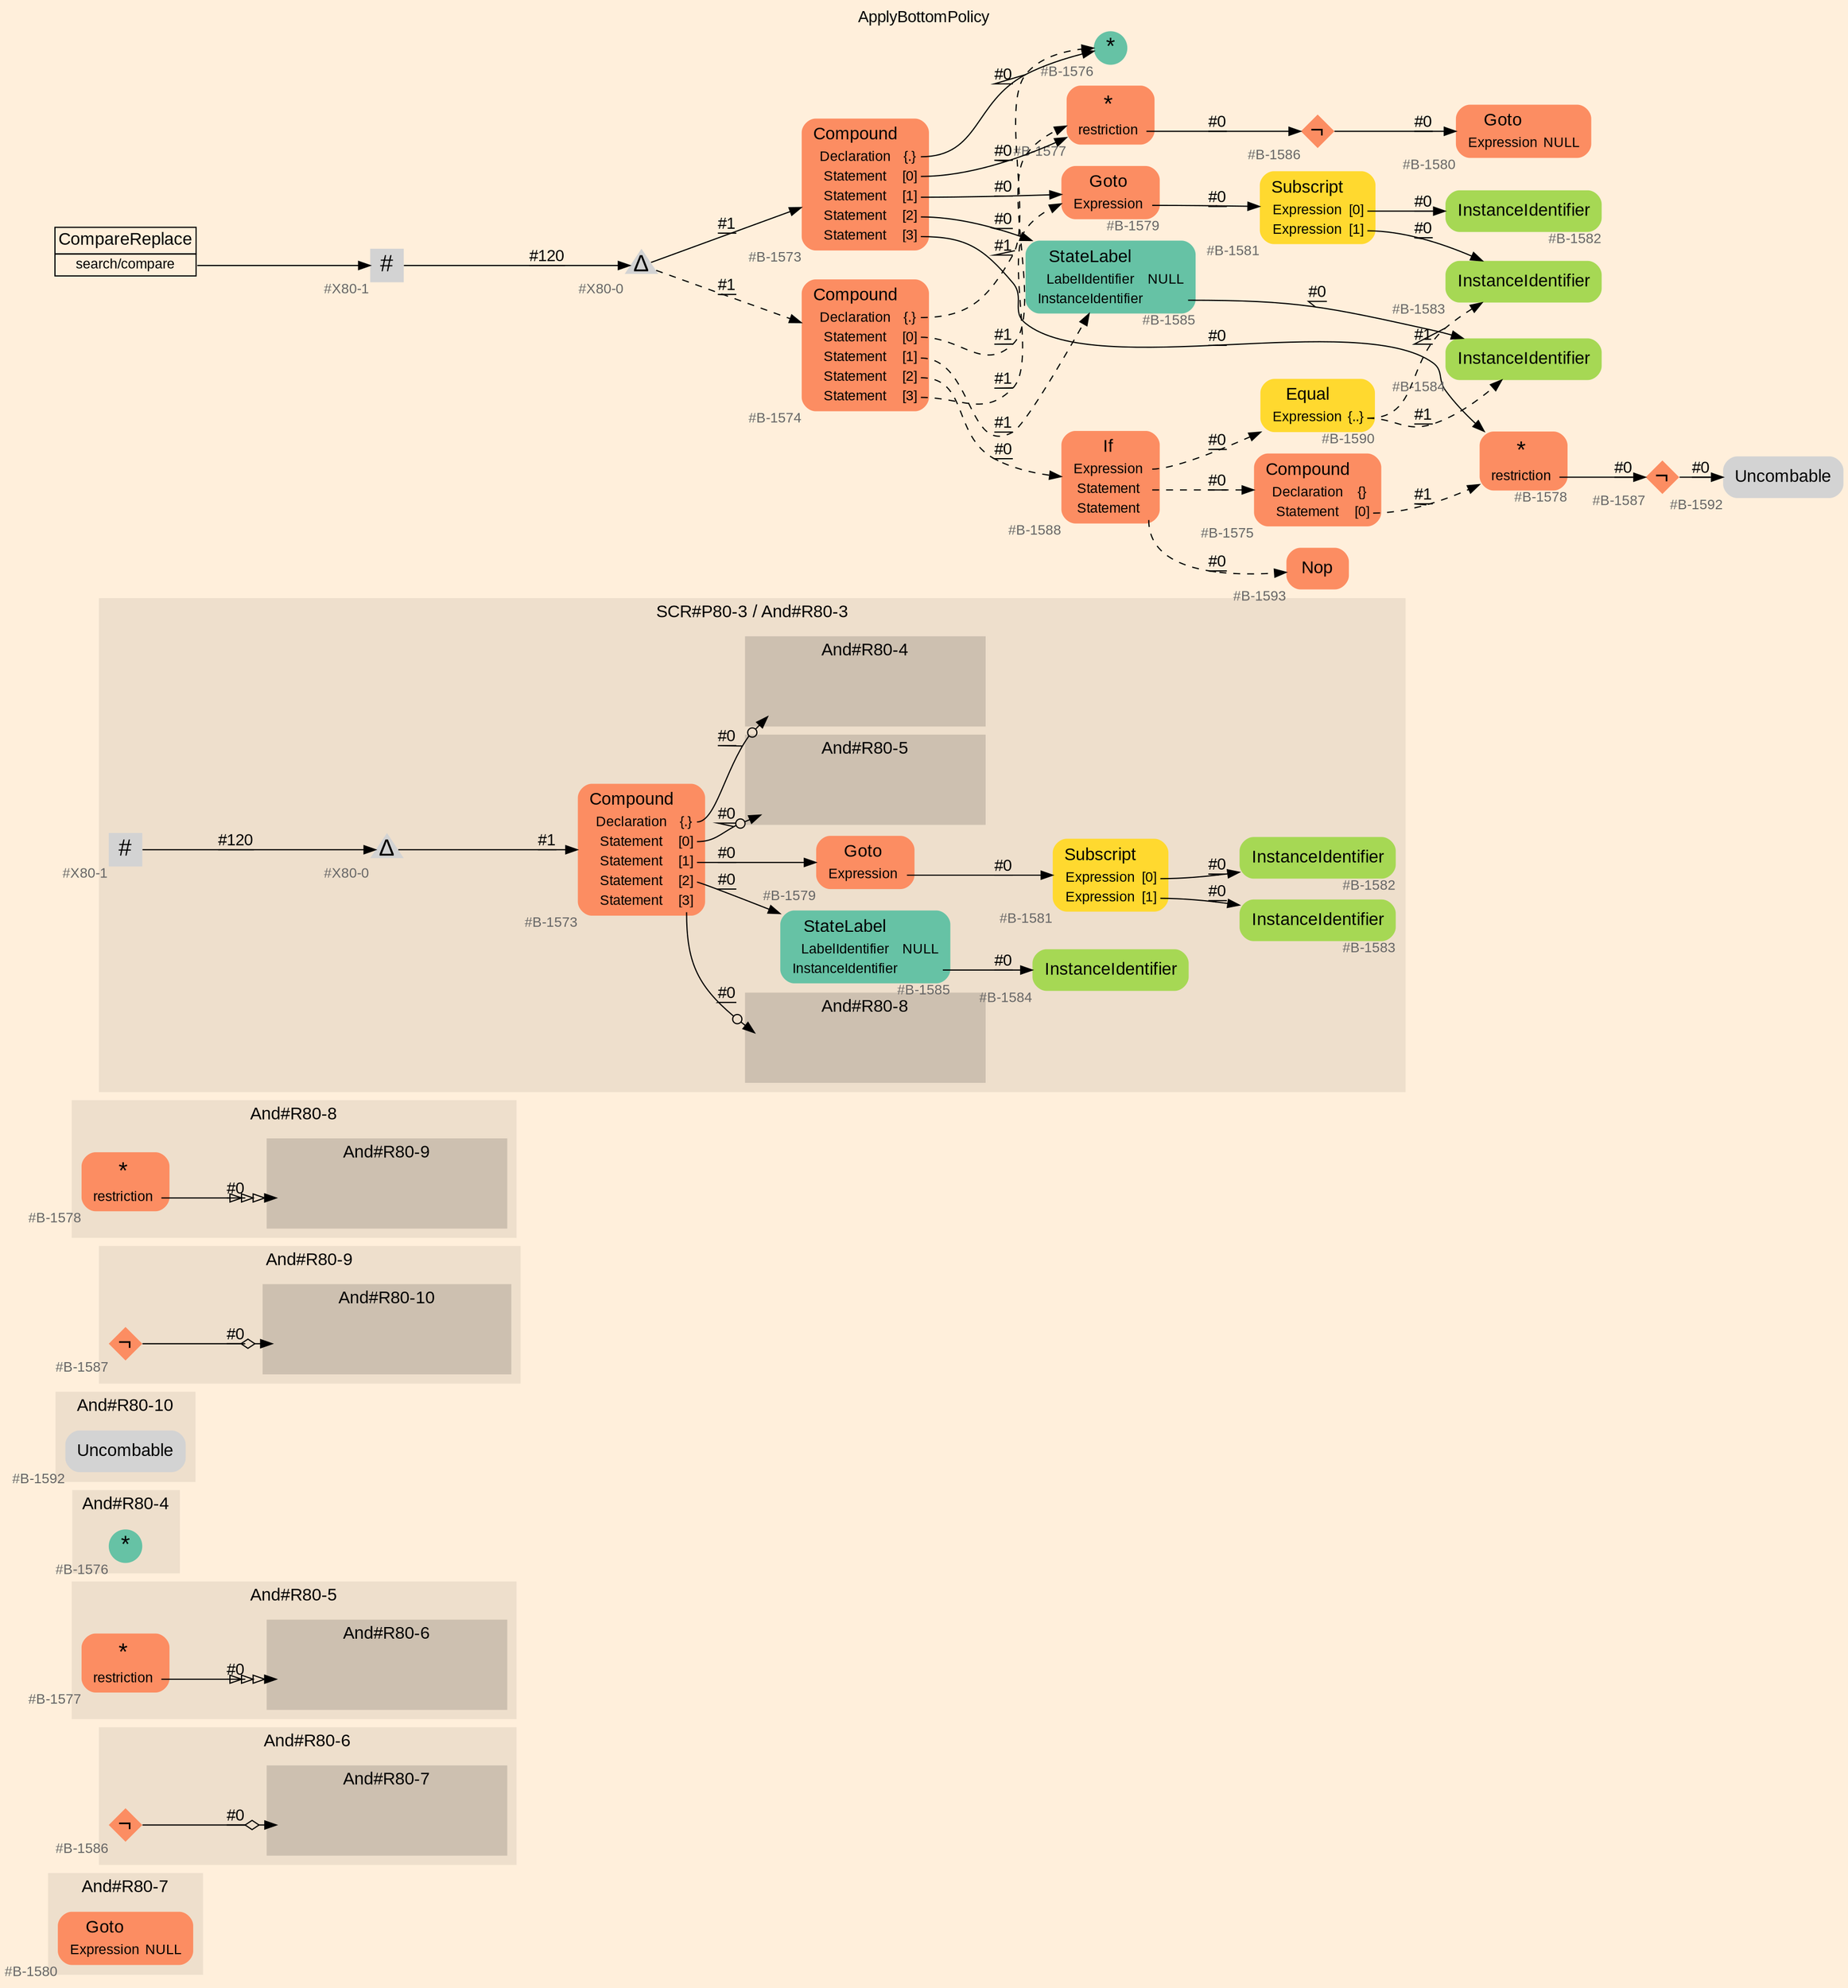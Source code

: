 digraph "ApplyBottomPolicy" {
label = "ApplyBottomPolicy"
labelloc = t
graph [
    rankdir = "LR"
    ranksep = 0.3
    bgcolor = antiquewhite1
    color = black
    fontcolor = black
    fontname = "Arial"
];
node [
    fontname = "Arial"
];
edge [
    fontname = "Arial"
];

// -------------------- figure And#R80-7 --------------------
// -------- region And#R80-7 ----------
subgraph "clusterAnd#R80-7" {
    label = "And#R80-7"
    style = "filled"
    color = antiquewhite2
    fontsize = "15"
    // -------- block And#R80-7/#B-1580 ----------
    "And#R80-7/#B-1580" [
        fillcolor = "/set28/2"
        xlabel = "#B-1580"
        fontsize = "12"
        fontcolor = grey40
        shape = "plaintext"
        label = <<TABLE BORDER="0" CELLBORDER="0" CELLSPACING="0">
         <TR><TD><FONT COLOR="black" POINT-SIZE="15">Goto</FONT></TD></TR>
         <TR><TD><FONT COLOR="black" POINT-SIZE="12">Expression</FONT></TD><TD PORT="port0"><FONT COLOR="black" POINT-SIZE="12">NULL</FONT></TD></TR>
        </TABLE>>
        style = "rounded,filled"
    ];
    
}


// -------------------- figure And#R80-6 --------------------
// -------- region And#R80-6 ----------
subgraph "clusterAnd#R80-6" {
    label = "And#R80-6"
    style = "filled"
    color = antiquewhite2
    fontsize = "15"
    // -------- block And#R80-6/#B-1586 ----------
    "And#R80-6/#B-1586" [
        fillcolor = "/set28/2"
        xlabel = "#B-1586"
        fontsize = "12"
        fontcolor = grey40
        shape = "diamond"
        label = <<FONT COLOR="black" POINT-SIZE="20">¬</FONT>>
        style = "filled"
        penwidth = 0.0
        fixedsize = true
        width = 0.4
        height = 0.4
    ];
    
    // -------- region And#R80-6/And#R80-7 ----------
    subgraph "clusterAnd#R80-6/And#R80-7" {
        label = "And#R80-7"
        style = "filled"
        color = antiquewhite3
        fontsize = "15"
        // -------- block And#R80-6/And#R80-7/#B-1580 ----------
        "And#R80-6/And#R80-7/#B-1580" [
            fillcolor = "/set28/2"
            xlabel = "#B-1580"
            fontsize = "12"
            fontcolor = grey40
            shape = "none"
            style = "invisible"
        ];
        
    }
    
}

"And#R80-6/#B-1586" -> "And#R80-6/And#R80-7/#B-1580" [
    arrowhead="normalnoneodiamond"
    label = "#0"
    decorate = true
    color = black
    fontcolor = black
];


// -------------------- figure And#R80-5 --------------------
// -------- region And#R80-5 ----------
subgraph "clusterAnd#R80-5" {
    label = "And#R80-5"
    style = "filled"
    color = antiquewhite2
    fontsize = "15"
    // -------- block And#R80-5/#B-1577 ----------
    "And#R80-5/#B-1577" [
        fillcolor = "/set28/2"
        xlabel = "#B-1577"
        fontsize = "12"
        fontcolor = grey40
        shape = "plaintext"
        label = <<TABLE BORDER="0" CELLBORDER="0" CELLSPACING="0">
         <TR><TD><FONT COLOR="black" POINT-SIZE="20">*</FONT></TD></TR>
         <TR><TD><FONT COLOR="black" POINT-SIZE="12">restriction</FONT></TD><TD PORT="port0"></TD></TR>
        </TABLE>>
        style = "rounded,filled"
    ];
    
    // -------- region And#R80-5/And#R80-6 ----------
    subgraph "clusterAnd#R80-5/And#R80-6" {
        label = "And#R80-6"
        style = "filled"
        color = antiquewhite3
        fontsize = "15"
        // -------- block And#R80-5/And#R80-6/#B-1586 ----------
        "And#R80-5/And#R80-6/#B-1586" [
            fillcolor = "/set28/2"
            xlabel = "#B-1586"
            fontsize = "12"
            fontcolor = grey40
            shape = "none"
            style = "invisible"
        ];
        
    }
    
}

"And#R80-5/#B-1577":port0 -> "And#R80-5/And#R80-6/#B-1586" [
    arrowhead="normalonormalonormalonormal"
    label = "#0"
    decorate = true
    color = black
    fontcolor = black
];


// -------------------- figure And#R80-4 --------------------
// -------- region And#R80-4 ----------
subgraph "clusterAnd#R80-4" {
    label = "And#R80-4"
    style = "filled"
    color = antiquewhite2
    fontsize = "15"
    // -------- block And#R80-4/#B-1576 ----------
    "And#R80-4/#B-1576" [
        fillcolor = "/set28/1"
        xlabel = "#B-1576"
        fontsize = "12"
        fontcolor = grey40
        shape = "circle"
        label = <<FONT COLOR="black" POINT-SIZE="20">*</FONT>>
        style = "filled"
        penwidth = 0.0
        fixedsize = true
        width = 0.4
        height = 0.4
    ];
    
}


// -------------------- figure And#R80-10 --------------------
// -------- region And#R80-10 ----------
subgraph "clusterAnd#R80-10" {
    label = "And#R80-10"
    style = "filled"
    color = antiquewhite2
    fontsize = "15"
    // -------- block And#R80-10/#B-1592 ----------
    "And#R80-10/#B-1592" [
        xlabel = "#B-1592"
        fontsize = "12"
        fontcolor = grey40
        shape = "plaintext"
        label = <<TABLE BORDER="0" CELLBORDER="0" CELLSPACING="0">
         <TR><TD><FONT COLOR="black" POINT-SIZE="15">Uncombable</FONT></TD></TR>
        </TABLE>>
        style = "rounded,filled"
    ];
    
}


// -------------------- figure And#R80-9 --------------------
// -------- region And#R80-9 ----------
subgraph "clusterAnd#R80-9" {
    label = "And#R80-9"
    style = "filled"
    color = antiquewhite2
    fontsize = "15"
    // -------- block And#R80-9/#B-1587 ----------
    "And#R80-9/#B-1587" [
        fillcolor = "/set28/2"
        xlabel = "#B-1587"
        fontsize = "12"
        fontcolor = grey40
        shape = "diamond"
        label = <<FONT COLOR="black" POINT-SIZE="20">¬</FONT>>
        style = "filled"
        penwidth = 0.0
        fixedsize = true
        width = 0.4
        height = 0.4
    ];
    
    // -------- region And#R80-9/And#R80-10 ----------
    subgraph "clusterAnd#R80-9/And#R80-10" {
        label = "And#R80-10"
        style = "filled"
        color = antiquewhite3
        fontsize = "15"
        // -------- block And#R80-9/And#R80-10/#B-1592 ----------
        "And#R80-9/And#R80-10/#B-1592" [
            xlabel = "#B-1592"
            fontsize = "12"
            fontcolor = grey40
            shape = "none"
            style = "invisible"
        ];
        
    }
    
}

"And#R80-9/#B-1587" -> "And#R80-9/And#R80-10/#B-1592" [
    arrowhead="normalnoneodiamond"
    label = "#0"
    decorate = true
    color = black
    fontcolor = black
];


// -------------------- figure And#R80-8 --------------------
// -------- region And#R80-8 ----------
subgraph "clusterAnd#R80-8" {
    label = "And#R80-8"
    style = "filled"
    color = antiquewhite2
    fontsize = "15"
    // -------- block And#R80-8/#B-1578 ----------
    "And#R80-8/#B-1578" [
        fillcolor = "/set28/2"
        xlabel = "#B-1578"
        fontsize = "12"
        fontcolor = grey40
        shape = "plaintext"
        label = <<TABLE BORDER="0" CELLBORDER="0" CELLSPACING="0">
         <TR><TD><FONT COLOR="black" POINT-SIZE="20">*</FONT></TD></TR>
         <TR><TD><FONT COLOR="black" POINT-SIZE="12">restriction</FONT></TD><TD PORT="port0"></TD></TR>
        </TABLE>>
        style = "rounded,filled"
    ];
    
    // -------- region And#R80-8/And#R80-9 ----------
    subgraph "clusterAnd#R80-8/And#R80-9" {
        label = "And#R80-9"
        style = "filled"
        color = antiquewhite3
        fontsize = "15"
        // -------- block And#R80-8/And#R80-9/#B-1587 ----------
        "And#R80-8/And#R80-9/#B-1587" [
            fillcolor = "/set28/2"
            xlabel = "#B-1587"
            fontsize = "12"
            fontcolor = grey40
            shape = "none"
            style = "invisible"
        ];
        
    }
    
}

"And#R80-8/#B-1578":port0 -> "And#R80-8/And#R80-9/#B-1587" [
    arrowhead="normalonormalonormalonormal"
    label = "#0"
    decorate = true
    color = black
    fontcolor = black
];


// -------------------- figure And#R80-3 --------------------
// -------- region And#R80-3 ----------
subgraph "clusterAnd#R80-3" {
    label = "SCR#P80-3 / And#R80-3"
    style = "filled"
    color = antiquewhite2
    fontsize = "15"
    // -------- block And#R80-3/#X80-0 ----------
    "And#R80-3/#X80-0" [
        xlabel = "#X80-0"
        fontsize = "12"
        fontcolor = grey40
        shape = "triangle"
        label = <<FONT COLOR="black" POINT-SIZE="20">Δ</FONT>>
        style = "filled"
        penwidth = 0.0
        fixedsize = true
        width = 0.4
        height = 0.4
    ];
    
    // -------- block And#R80-3/#B-1582 ----------
    "And#R80-3/#B-1582" [
        fillcolor = "/set28/5"
        xlabel = "#B-1582"
        fontsize = "12"
        fontcolor = grey40
        shape = "plaintext"
        label = <<TABLE BORDER="0" CELLBORDER="0" CELLSPACING="0">
         <TR><TD><FONT COLOR="black" POINT-SIZE="15">InstanceIdentifier</FONT></TD></TR>
        </TABLE>>
        style = "rounded,filled"
    ];
    
    // -------- block And#R80-3/#B-1583 ----------
    "And#R80-3/#B-1583" [
        fillcolor = "/set28/5"
        xlabel = "#B-1583"
        fontsize = "12"
        fontcolor = grey40
        shape = "plaintext"
        label = <<TABLE BORDER="0" CELLBORDER="0" CELLSPACING="0">
         <TR><TD><FONT COLOR="black" POINT-SIZE="15">InstanceIdentifier</FONT></TD></TR>
        </TABLE>>
        style = "rounded,filled"
    ];
    
    // -------- block And#R80-3/#B-1584 ----------
    "And#R80-3/#B-1584" [
        fillcolor = "/set28/5"
        xlabel = "#B-1584"
        fontsize = "12"
        fontcolor = grey40
        shape = "plaintext"
        label = <<TABLE BORDER="0" CELLBORDER="0" CELLSPACING="0">
         <TR><TD><FONT COLOR="black" POINT-SIZE="15">InstanceIdentifier</FONT></TD></TR>
        </TABLE>>
        style = "rounded,filled"
    ];
    
    // -------- block And#R80-3/#B-1579 ----------
    "And#R80-3/#B-1579" [
        fillcolor = "/set28/2"
        xlabel = "#B-1579"
        fontsize = "12"
        fontcolor = grey40
        shape = "plaintext"
        label = <<TABLE BORDER="0" CELLBORDER="0" CELLSPACING="0">
         <TR><TD><FONT COLOR="black" POINT-SIZE="15">Goto</FONT></TD></TR>
         <TR><TD><FONT COLOR="black" POINT-SIZE="12">Expression</FONT></TD><TD PORT="port0"></TD></TR>
        </TABLE>>
        style = "rounded,filled"
    ];
    
    // -------- block And#R80-3/#B-1581 ----------
    "And#R80-3/#B-1581" [
        fillcolor = "/set28/6"
        xlabel = "#B-1581"
        fontsize = "12"
        fontcolor = grey40
        shape = "plaintext"
        label = <<TABLE BORDER="0" CELLBORDER="0" CELLSPACING="0">
         <TR><TD><FONT COLOR="black" POINT-SIZE="15">Subscript</FONT></TD></TR>
         <TR><TD><FONT COLOR="black" POINT-SIZE="12">Expression</FONT></TD><TD PORT="port0"><FONT COLOR="black" POINT-SIZE="12">[0]</FONT></TD></TR>
         <TR><TD><FONT COLOR="black" POINT-SIZE="12">Expression</FONT></TD><TD PORT="port1"><FONT COLOR="black" POINT-SIZE="12">[1]</FONT></TD></TR>
        </TABLE>>
        style = "rounded,filled"
    ];
    
    // -------- block And#R80-3/#X80-1 ----------
    "And#R80-3/#X80-1" [
        xlabel = "#X80-1"
        fontsize = "12"
        fontcolor = grey40
        shape = "square"
        label = <<FONT COLOR="black" POINT-SIZE="20">#</FONT>>
        style = "filled"
        penwidth = 0.0
        fixedsize = true
        width = 0.4
        height = 0.4
    ];
    
    // -------- block And#R80-3/#B-1573 ----------
    "And#R80-3/#B-1573" [
        fillcolor = "/set28/2"
        xlabel = "#B-1573"
        fontsize = "12"
        fontcolor = grey40
        shape = "plaintext"
        label = <<TABLE BORDER="0" CELLBORDER="0" CELLSPACING="0">
         <TR><TD><FONT COLOR="black" POINT-SIZE="15">Compound</FONT></TD></TR>
         <TR><TD><FONT COLOR="black" POINT-SIZE="12">Declaration</FONT></TD><TD PORT="port0"><FONT COLOR="black" POINT-SIZE="12">{.}</FONT></TD></TR>
         <TR><TD><FONT COLOR="black" POINT-SIZE="12">Statement</FONT></TD><TD PORT="port1"><FONT COLOR="black" POINT-SIZE="12">[0]</FONT></TD></TR>
         <TR><TD><FONT COLOR="black" POINT-SIZE="12">Statement</FONT></TD><TD PORT="port2"><FONT COLOR="black" POINT-SIZE="12">[1]</FONT></TD></TR>
         <TR><TD><FONT COLOR="black" POINT-SIZE="12">Statement</FONT></TD><TD PORT="port3"><FONT COLOR="black" POINT-SIZE="12">[2]</FONT></TD></TR>
         <TR><TD><FONT COLOR="black" POINT-SIZE="12">Statement</FONT></TD><TD PORT="port4"><FONT COLOR="black" POINT-SIZE="12">[3]</FONT></TD></TR>
        </TABLE>>
        style = "rounded,filled"
    ];
    
    // -------- block And#R80-3/#B-1585 ----------
    "And#R80-3/#B-1585" [
        fillcolor = "/set28/1"
        xlabel = "#B-1585"
        fontsize = "12"
        fontcolor = grey40
        shape = "plaintext"
        label = <<TABLE BORDER="0" CELLBORDER="0" CELLSPACING="0">
         <TR><TD><FONT COLOR="black" POINT-SIZE="15">StateLabel</FONT></TD></TR>
         <TR><TD><FONT COLOR="black" POINT-SIZE="12">LabelIdentifier</FONT></TD><TD PORT="port0"><FONT COLOR="black" POINT-SIZE="12">NULL</FONT></TD></TR>
         <TR><TD><FONT COLOR="black" POINT-SIZE="12">InstanceIdentifier</FONT></TD><TD PORT="port1"></TD></TR>
        </TABLE>>
        style = "rounded,filled"
    ];
    
    // -------- region And#R80-3/And#R80-4 ----------
    subgraph "clusterAnd#R80-3/And#R80-4" {
        label = "And#R80-4"
        style = "filled"
        color = antiquewhite3
        fontsize = "15"
        // -------- block And#R80-3/And#R80-4/#B-1576 ----------
        "And#R80-3/And#R80-4/#B-1576" [
            fillcolor = "/set28/1"
            xlabel = "#B-1576"
            fontsize = "12"
            fontcolor = grey40
            shape = "none"
            style = "invisible"
        ];
        
    }
    
    // -------- region And#R80-3/And#R80-5 ----------
    subgraph "clusterAnd#R80-3/And#R80-5" {
        label = "And#R80-5"
        style = "filled"
        color = antiquewhite3
        fontsize = "15"
        // -------- block And#R80-3/And#R80-5/#B-1577 ----------
        "And#R80-3/And#R80-5/#B-1577" [
            fillcolor = "/set28/2"
            xlabel = "#B-1577"
            fontsize = "12"
            fontcolor = grey40
            shape = "none"
            style = "invisible"
        ];
        
    }
    
    // -------- region And#R80-3/And#R80-8 ----------
    subgraph "clusterAnd#R80-3/And#R80-8" {
        label = "And#R80-8"
        style = "filled"
        color = antiquewhite3
        fontsize = "15"
        // -------- block And#R80-3/And#R80-8/#B-1578 ----------
        "And#R80-3/And#R80-8/#B-1578" [
            fillcolor = "/set28/2"
            xlabel = "#B-1578"
            fontsize = "12"
            fontcolor = grey40
            shape = "none"
            style = "invisible"
        ];
        
    }
    
}

"And#R80-3/#X80-0" -> "And#R80-3/#B-1573" [
    label = "#1"
    decorate = true
    color = black
    fontcolor = black
];

"And#R80-3/#B-1579":port0 -> "And#R80-3/#B-1581" [
    label = "#0"
    decorate = true
    color = black
    fontcolor = black
];

"And#R80-3/#B-1581":port0 -> "And#R80-3/#B-1582" [
    label = "#0"
    decorate = true
    color = black
    fontcolor = black
];

"And#R80-3/#B-1581":port1 -> "And#R80-3/#B-1583" [
    label = "#0"
    decorate = true
    color = black
    fontcolor = black
];

"And#R80-3/#X80-1" -> "And#R80-3/#X80-0" [
    label = "#120"
    decorate = true
    color = black
    fontcolor = black
];

"And#R80-3/#B-1573":port0 -> "And#R80-3/And#R80-4/#B-1576" [
    arrowhead="normalnoneodot"
    label = "#0"
    decorate = true
    color = black
    fontcolor = black
];

"And#R80-3/#B-1573":port1 -> "And#R80-3/And#R80-5/#B-1577" [
    arrowhead="normalnoneodot"
    label = "#0"
    decorate = true
    color = black
    fontcolor = black
];

"And#R80-3/#B-1573":port2 -> "And#R80-3/#B-1579" [
    label = "#0"
    decorate = true
    color = black
    fontcolor = black
];

"And#R80-3/#B-1573":port3 -> "And#R80-3/#B-1585" [
    label = "#0"
    decorate = true
    color = black
    fontcolor = black
];

"And#R80-3/#B-1573":port4 -> "And#R80-3/And#R80-8/#B-1578" [
    arrowhead="normalnoneodot"
    label = "#0"
    decorate = true
    color = black
    fontcolor = black
];

"And#R80-3/#B-1585":port1 -> "And#R80-3/#B-1584" [
    label = "#0"
    decorate = true
    color = black
    fontcolor = black
];


// -------------------- transformation figure --------------------
// -------- block CR#X80-2 ----------
"CR#X80-2" [
    fillcolor = antiquewhite1
    fontsize = "12"
    fontcolor = grey40
    shape = "plaintext"
    label = <<TABLE BORDER="0" CELLBORDER="1" CELLSPACING="0">
     <TR><TD><FONT COLOR="black" POINT-SIZE="15">CompareReplace</FONT></TD></TR>
     <TR><TD PORT="port0"><FONT COLOR="black" POINT-SIZE="12">search/compare</FONT></TD></TR>
    </TABLE>>
    style = "filled"
    color = black
];

// -------- block #X80-1 ----------
"#X80-1" [
    xlabel = "#X80-1"
    fontsize = "12"
    fontcolor = grey40
    shape = "square"
    label = <<FONT COLOR="black" POINT-SIZE="20">#</FONT>>
    style = "filled"
    penwidth = 0.0
    fixedsize = true
    width = 0.4
    height = 0.4
];

// -------- block #X80-0 ----------
"#X80-0" [
    xlabel = "#X80-0"
    fontsize = "12"
    fontcolor = grey40
    shape = "triangle"
    label = <<FONT COLOR="black" POINT-SIZE="20">Δ</FONT>>
    style = "filled"
    penwidth = 0.0
    fixedsize = true
    width = 0.4
    height = 0.4
];

// -------- block #B-1573 ----------
"#B-1573" [
    fillcolor = "/set28/2"
    xlabel = "#B-1573"
    fontsize = "12"
    fontcolor = grey40
    shape = "plaintext"
    label = <<TABLE BORDER="0" CELLBORDER="0" CELLSPACING="0">
     <TR><TD><FONT COLOR="black" POINT-SIZE="15">Compound</FONT></TD></TR>
     <TR><TD><FONT COLOR="black" POINT-SIZE="12">Declaration</FONT></TD><TD PORT="port0"><FONT COLOR="black" POINT-SIZE="12">{.}</FONT></TD></TR>
     <TR><TD><FONT COLOR="black" POINT-SIZE="12">Statement</FONT></TD><TD PORT="port1"><FONT COLOR="black" POINT-SIZE="12">[0]</FONT></TD></TR>
     <TR><TD><FONT COLOR="black" POINT-SIZE="12">Statement</FONT></TD><TD PORT="port2"><FONT COLOR="black" POINT-SIZE="12">[1]</FONT></TD></TR>
     <TR><TD><FONT COLOR="black" POINT-SIZE="12">Statement</FONT></TD><TD PORT="port3"><FONT COLOR="black" POINT-SIZE="12">[2]</FONT></TD></TR>
     <TR><TD><FONT COLOR="black" POINT-SIZE="12">Statement</FONT></TD><TD PORT="port4"><FONT COLOR="black" POINT-SIZE="12">[3]</FONT></TD></TR>
    </TABLE>>
    style = "rounded,filled"
];

// -------- block #B-1576 ----------
"#B-1576" [
    fillcolor = "/set28/1"
    xlabel = "#B-1576"
    fontsize = "12"
    fontcolor = grey40
    shape = "circle"
    label = <<FONT COLOR="black" POINT-SIZE="20">*</FONT>>
    style = "filled"
    penwidth = 0.0
    fixedsize = true
    width = 0.4
    height = 0.4
];

// -------- block #B-1577 ----------
"#B-1577" [
    fillcolor = "/set28/2"
    xlabel = "#B-1577"
    fontsize = "12"
    fontcolor = grey40
    shape = "plaintext"
    label = <<TABLE BORDER="0" CELLBORDER="0" CELLSPACING="0">
     <TR><TD><FONT COLOR="black" POINT-SIZE="20">*</FONT></TD></TR>
     <TR><TD><FONT COLOR="black" POINT-SIZE="12">restriction</FONT></TD><TD PORT="port0"></TD></TR>
    </TABLE>>
    style = "rounded,filled"
];

// -------- block #B-1586 ----------
"#B-1586" [
    fillcolor = "/set28/2"
    xlabel = "#B-1586"
    fontsize = "12"
    fontcolor = grey40
    shape = "diamond"
    label = <<FONT COLOR="black" POINT-SIZE="20">¬</FONT>>
    style = "filled"
    penwidth = 0.0
    fixedsize = true
    width = 0.4
    height = 0.4
];

// -------- block #B-1580 ----------
"#B-1580" [
    fillcolor = "/set28/2"
    xlabel = "#B-1580"
    fontsize = "12"
    fontcolor = grey40
    shape = "plaintext"
    label = <<TABLE BORDER="0" CELLBORDER="0" CELLSPACING="0">
     <TR><TD><FONT COLOR="black" POINT-SIZE="15">Goto</FONT></TD></TR>
     <TR><TD><FONT COLOR="black" POINT-SIZE="12">Expression</FONT></TD><TD PORT="port0"><FONT COLOR="black" POINT-SIZE="12">NULL</FONT></TD></TR>
    </TABLE>>
    style = "rounded,filled"
];

// -------- block #B-1579 ----------
"#B-1579" [
    fillcolor = "/set28/2"
    xlabel = "#B-1579"
    fontsize = "12"
    fontcolor = grey40
    shape = "plaintext"
    label = <<TABLE BORDER="0" CELLBORDER="0" CELLSPACING="0">
     <TR><TD><FONT COLOR="black" POINT-SIZE="15">Goto</FONT></TD></TR>
     <TR><TD><FONT COLOR="black" POINT-SIZE="12">Expression</FONT></TD><TD PORT="port0"></TD></TR>
    </TABLE>>
    style = "rounded,filled"
];

// -------- block #B-1581 ----------
"#B-1581" [
    fillcolor = "/set28/6"
    xlabel = "#B-1581"
    fontsize = "12"
    fontcolor = grey40
    shape = "plaintext"
    label = <<TABLE BORDER="0" CELLBORDER="0" CELLSPACING="0">
     <TR><TD><FONT COLOR="black" POINT-SIZE="15">Subscript</FONT></TD></TR>
     <TR><TD><FONT COLOR="black" POINT-SIZE="12">Expression</FONT></TD><TD PORT="port0"><FONT COLOR="black" POINT-SIZE="12">[0]</FONT></TD></TR>
     <TR><TD><FONT COLOR="black" POINT-SIZE="12">Expression</FONT></TD><TD PORT="port1"><FONT COLOR="black" POINT-SIZE="12">[1]</FONT></TD></TR>
    </TABLE>>
    style = "rounded,filled"
];

// -------- block #B-1582 ----------
"#B-1582" [
    fillcolor = "/set28/5"
    xlabel = "#B-1582"
    fontsize = "12"
    fontcolor = grey40
    shape = "plaintext"
    label = <<TABLE BORDER="0" CELLBORDER="0" CELLSPACING="0">
     <TR><TD><FONT COLOR="black" POINT-SIZE="15">InstanceIdentifier</FONT></TD></TR>
    </TABLE>>
    style = "rounded,filled"
];

// -------- block #B-1583 ----------
"#B-1583" [
    fillcolor = "/set28/5"
    xlabel = "#B-1583"
    fontsize = "12"
    fontcolor = grey40
    shape = "plaintext"
    label = <<TABLE BORDER="0" CELLBORDER="0" CELLSPACING="0">
     <TR><TD><FONT COLOR="black" POINT-SIZE="15">InstanceIdentifier</FONT></TD></TR>
    </TABLE>>
    style = "rounded,filled"
];

// -------- block #B-1585 ----------
"#B-1585" [
    fillcolor = "/set28/1"
    xlabel = "#B-1585"
    fontsize = "12"
    fontcolor = grey40
    shape = "plaintext"
    label = <<TABLE BORDER="0" CELLBORDER="0" CELLSPACING="0">
     <TR><TD><FONT COLOR="black" POINT-SIZE="15">StateLabel</FONT></TD></TR>
     <TR><TD><FONT COLOR="black" POINT-SIZE="12">LabelIdentifier</FONT></TD><TD PORT="port0"><FONT COLOR="black" POINT-SIZE="12">NULL</FONT></TD></TR>
     <TR><TD><FONT COLOR="black" POINT-SIZE="12">InstanceIdentifier</FONT></TD><TD PORT="port1"></TD></TR>
    </TABLE>>
    style = "rounded,filled"
];

// -------- block #B-1584 ----------
"#B-1584" [
    fillcolor = "/set28/5"
    xlabel = "#B-1584"
    fontsize = "12"
    fontcolor = grey40
    shape = "plaintext"
    label = <<TABLE BORDER="0" CELLBORDER="0" CELLSPACING="0">
     <TR><TD><FONT COLOR="black" POINT-SIZE="15">InstanceIdentifier</FONT></TD></TR>
    </TABLE>>
    style = "rounded,filled"
];

// -------- block #B-1578 ----------
"#B-1578" [
    fillcolor = "/set28/2"
    xlabel = "#B-1578"
    fontsize = "12"
    fontcolor = grey40
    shape = "plaintext"
    label = <<TABLE BORDER="0" CELLBORDER="0" CELLSPACING="0">
     <TR><TD><FONT COLOR="black" POINT-SIZE="20">*</FONT></TD></TR>
     <TR><TD><FONT COLOR="black" POINT-SIZE="12">restriction</FONT></TD><TD PORT="port0"></TD></TR>
    </TABLE>>
    style = "rounded,filled"
];

// -------- block #B-1587 ----------
"#B-1587" [
    fillcolor = "/set28/2"
    xlabel = "#B-1587"
    fontsize = "12"
    fontcolor = grey40
    shape = "diamond"
    label = <<FONT COLOR="black" POINT-SIZE="20">¬</FONT>>
    style = "filled"
    penwidth = 0.0
    fixedsize = true
    width = 0.4
    height = 0.4
];

// -------- block #B-1592 ----------
"#B-1592" [
    xlabel = "#B-1592"
    fontsize = "12"
    fontcolor = grey40
    shape = "plaintext"
    label = <<TABLE BORDER="0" CELLBORDER="0" CELLSPACING="0">
     <TR><TD><FONT COLOR="black" POINT-SIZE="15">Uncombable</FONT></TD></TR>
    </TABLE>>
    style = "rounded,filled"
];

// -------- block #B-1574 ----------
"#B-1574" [
    fillcolor = "/set28/2"
    xlabel = "#B-1574"
    fontsize = "12"
    fontcolor = grey40
    shape = "plaintext"
    label = <<TABLE BORDER="0" CELLBORDER="0" CELLSPACING="0">
     <TR><TD><FONT COLOR="black" POINT-SIZE="15">Compound</FONT></TD></TR>
     <TR><TD><FONT COLOR="black" POINT-SIZE="12">Declaration</FONT></TD><TD PORT="port0"><FONT COLOR="black" POINT-SIZE="12">{.}</FONT></TD></TR>
     <TR><TD><FONT COLOR="black" POINT-SIZE="12">Statement</FONT></TD><TD PORT="port1"><FONT COLOR="black" POINT-SIZE="12">[0]</FONT></TD></TR>
     <TR><TD><FONT COLOR="black" POINT-SIZE="12">Statement</FONT></TD><TD PORT="port2"><FONT COLOR="black" POINT-SIZE="12">[1]</FONT></TD></TR>
     <TR><TD><FONT COLOR="black" POINT-SIZE="12">Statement</FONT></TD><TD PORT="port3"><FONT COLOR="black" POINT-SIZE="12">[2]</FONT></TD></TR>
     <TR><TD><FONT COLOR="black" POINT-SIZE="12">Statement</FONT></TD><TD PORT="port4"><FONT COLOR="black" POINT-SIZE="12">[3]</FONT></TD></TR>
    </TABLE>>
    style = "rounded,filled"
];

// -------- block #B-1588 ----------
"#B-1588" [
    fillcolor = "/set28/2"
    xlabel = "#B-1588"
    fontsize = "12"
    fontcolor = grey40
    shape = "plaintext"
    label = <<TABLE BORDER="0" CELLBORDER="0" CELLSPACING="0">
     <TR><TD><FONT COLOR="black" POINT-SIZE="15">If</FONT></TD></TR>
     <TR><TD><FONT COLOR="black" POINT-SIZE="12">Expression</FONT></TD><TD PORT="port0"></TD></TR>
     <TR><TD><FONT COLOR="black" POINT-SIZE="12">Statement</FONT></TD><TD PORT="port1"></TD></TR>
     <TR><TD><FONT COLOR="black" POINT-SIZE="12">Statement</FONT></TD><TD PORT="port2"></TD></TR>
    </TABLE>>
    style = "rounded,filled"
];

// -------- block #B-1590 ----------
"#B-1590" [
    fillcolor = "/set28/6"
    xlabel = "#B-1590"
    fontsize = "12"
    fontcolor = grey40
    shape = "plaintext"
    label = <<TABLE BORDER="0" CELLBORDER="0" CELLSPACING="0">
     <TR><TD><FONT COLOR="black" POINT-SIZE="15">Equal</FONT></TD></TR>
     <TR><TD><FONT COLOR="black" POINT-SIZE="12">Expression</FONT></TD><TD PORT="port0"><FONT COLOR="black" POINT-SIZE="12">{..}</FONT></TD></TR>
    </TABLE>>
    style = "rounded,filled"
];

// -------- block #B-1575 ----------
"#B-1575" [
    fillcolor = "/set28/2"
    xlabel = "#B-1575"
    fontsize = "12"
    fontcolor = grey40
    shape = "plaintext"
    label = <<TABLE BORDER="0" CELLBORDER="0" CELLSPACING="0">
     <TR><TD><FONT COLOR="black" POINT-SIZE="15">Compound</FONT></TD></TR>
     <TR><TD><FONT COLOR="black" POINT-SIZE="12">Declaration</FONT></TD><TD PORT="port0"><FONT COLOR="black" POINT-SIZE="12">{}</FONT></TD></TR>
     <TR><TD><FONT COLOR="black" POINT-SIZE="12">Statement</FONT></TD><TD PORT="port1"><FONT COLOR="black" POINT-SIZE="12">[0]</FONT></TD></TR>
    </TABLE>>
    style = "rounded,filled"
];

// -------- block #B-1593 ----------
"#B-1593" [
    fillcolor = "/set28/2"
    xlabel = "#B-1593"
    fontsize = "12"
    fontcolor = grey40
    shape = "plaintext"
    label = <<TABLE BORDER="0" CELLBORDER="0" CELLSPACING="0">
     <TR><TD><FONT COLOR="black" POINT-SIZE="15">Nop</FONT></TD></TR>
    </TABLE>>
    style = "rounded,filled"
];

"CR#X80-2":port0 -> "#X80-1" [
    label = ""
    decorate = true
    color = black
    fontcolor = black
];

"#X80-1" -> "#X80-0" [
    label = "#120"
    decorate = true
    color = black
    fontcolor = black
];

"#X80-0" -> "#B-1573" [
    label = "#1"
    decorate = true
    color = black
    fontcolor = black
];

"#X80-0" -> "#B-1574" [
    style="dashed"
    label = "#1"
    decorate = true
    color = black
    fontcolor = black
];

"#B-1573":port0 -> "#B-1576" [
    label = "#0"
    decorate = true
    color = black
    fontcolor = black
];

"#B-1573":port1 -> "#B-1577" [
    label = "#0"
    decorate = true
    color = black
    fontcolor = black
];

"#B-1573":port2 -> "#B-1579" [
    label = "#0"
    decorate = true
    color = black
    fontcolor = black
];

"#B-1573":port3 -> "#B-1585" [
    label = "#0"
    decorate = true
    color = black
    fontcolor = black
];

"#B-1573":port4 -> "#B-1578" [
    label = "#0"
    decorate = true
    color = black
    fontcolor = black
];

"#B-1577":port0 -> "#B-1586" [
    label = "#0"
    decorate = true
    color = black
    fontcolor = black
];

"#B-1586" -> "#B-1580" [
    label = "#0"
    decorate = true
    color = black
    fontcolor = black
];

"#B-1579":port0 -> "#B-1581" [
    label = "#0"
    decorate = true
    color = black
    fontcolor = black
];

"#B-1581":port0 -> "#B-1582" [
    label = "#0"
    decorate = true
    color = black
    fontcolor = black
];

"#B-1581":port1 -> "#B-1583" [
    label = "#0"
    decorate = true
    color = black
    fontcolor = black
];

"#B-1585":port1 -> "#B-1584" [
    label = "#0"
    decorate = true
    color = black
    fontcolor = black
];

"#B-1578":port0 -> "#B-1587" [
    label = "#0"
    decorate = true
    color = black
    fontcolor = black
];

"#B-1587" -> "#B-1592" [
    label = "#0"
    decorate = true
    color = black
    fontcolor = black
];

"#B-1574":port0 -> "#B-1576" [
    style="dashed"
    label = "#1"
    decorate = true
    color = black
    fontcolor = black
];

"#B-1574":port1 -> "#B-1577" [
    style="dashed"
    label = "#1"
    decorate = true
    color = black
    fontcolor = black
];

"#B-1574":port2 -> "#B-1585" [
    style="dashed"
    label = "#1"
    decorate = true
    color = black
    fontcolor = black
];

"#B-1574":port3 -> "#B-1588" [
    style="dashed"
    label = "#0"
    decorate = true
    color = black
    fontcolor = black
];

"#B-1574":port4 -> "#B-1579" [
    style="dashed"
    label = "#1"
    decorate = true
    color = black
    fontcolor = black
];

"#B-1588":port0 -> "#B-1590" [
    style="dashed"
    label = "#0"
    decorate = true
    color = black
    fontcolor = black
];

"#B-1588":port1 -> "#B-1575" [
    style="dashed"
    label = "#0"
    decorate = true
    color = black
    fontcolor = black
];

"#B-1588":port2 -> "#B-1593" [
    style="dashed"
    label = "#0"
    decorate = true
    color = black
    fontcolor = black
];

"#B-1590":port0 -> "#B-1583" [
    style="dashed"
    label = "#1"
    decorate = true
    color = black
    fontcolor = black
];

"#B-1590":port0 -> "#B-1584" [
    style="dashed"
    label = "#1"
    decorate = true
    color = black
    fontcolor = black
];

"#B-1575":port1 -> "#B-1578" [
    style="dashed"
    label = "#1"
    decorate = true
    color = black
    fontcolor = black
];


}
